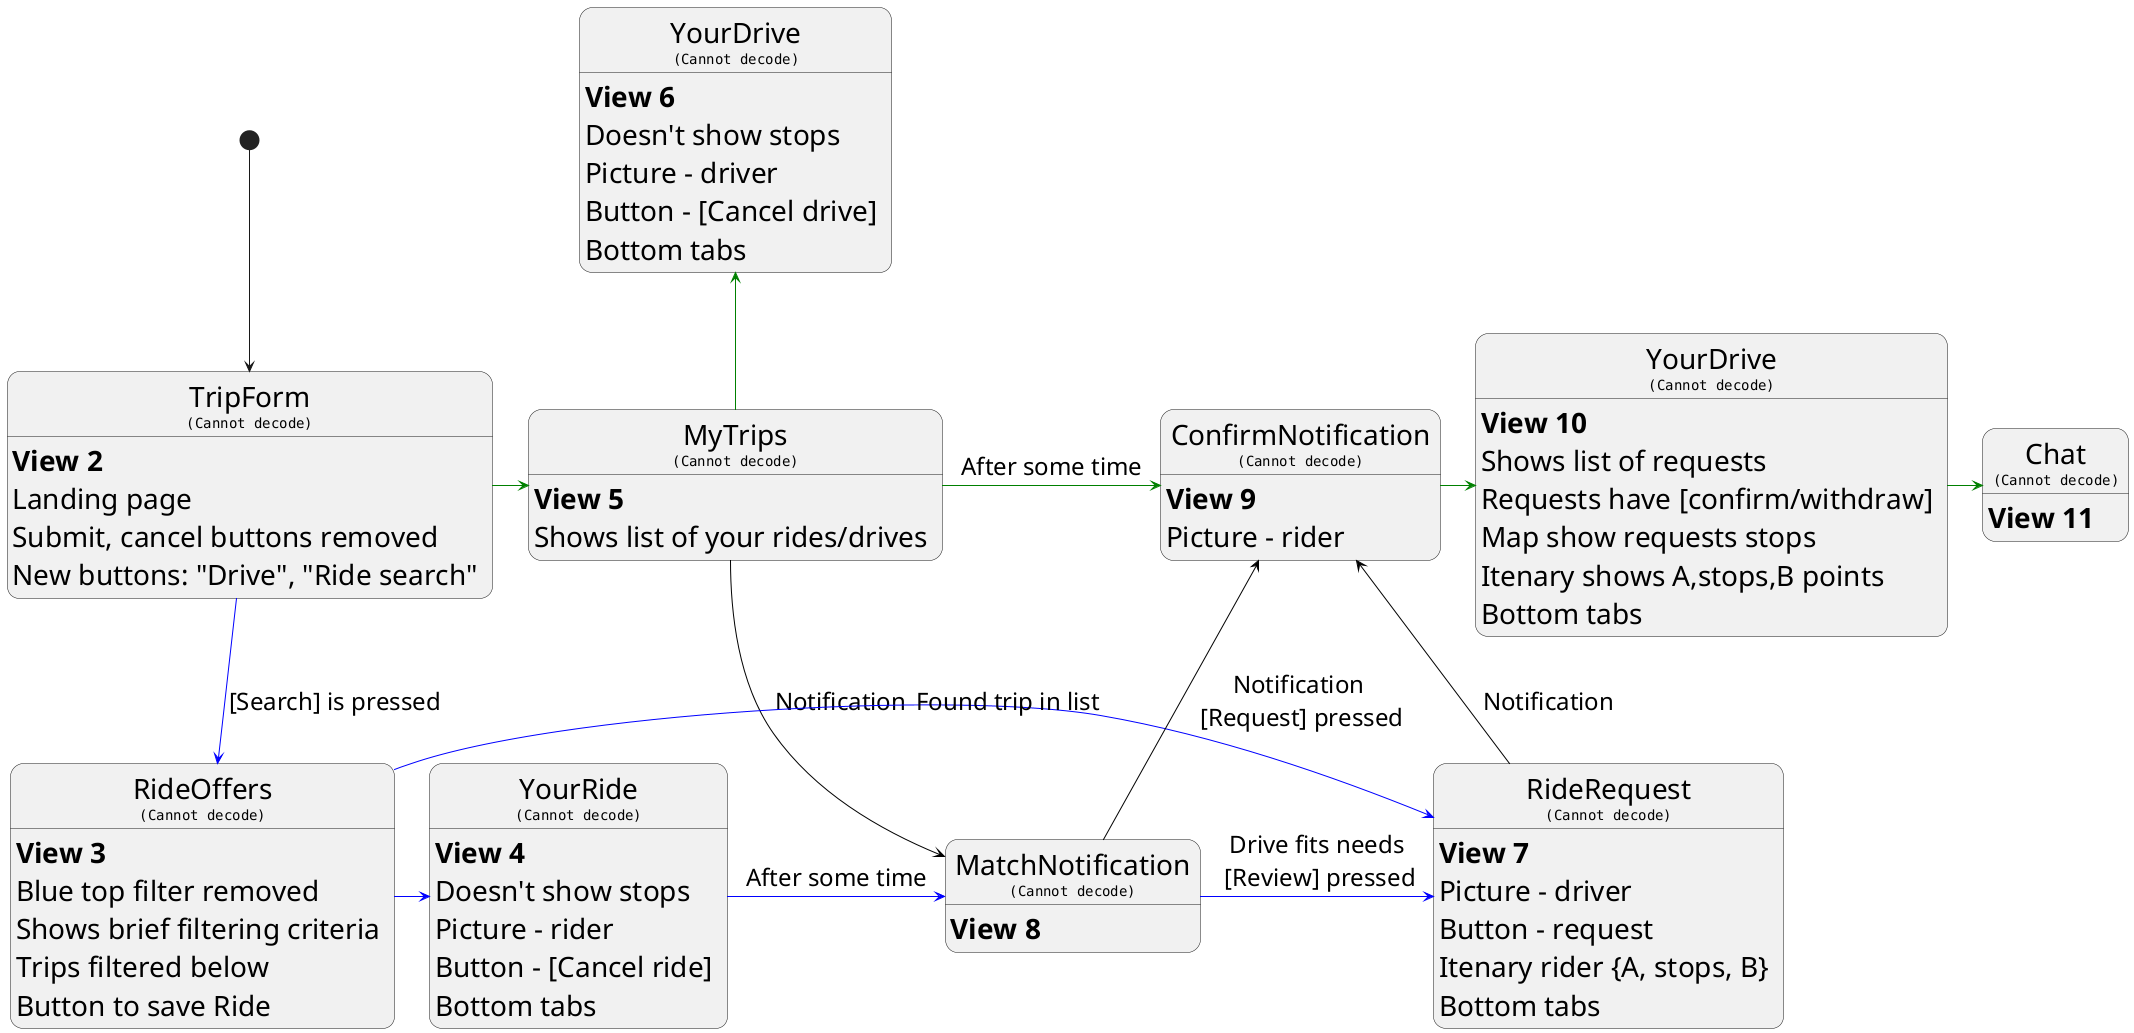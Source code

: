 @startuml

/'
 Rider - blue
 Driver - green
'/

skinparam state {
  FontSize 28
  AttributeFontSize 28
  ArrowFontSize 24
}

state "TripForm\n<img:TripForm.png>" as TripForm
TripForm: <b>View 2</b>
TripForm: Landing page
TripForm: Submit, cancel buttons removed
TripForm: New buttons: "Drive", "Ride search"

state "RideOffers\n<img:RideOffers.png>" as RideOffers
RideOffers: <b>View 3</b>
RideOffers: Blue top filter removed
RideOffers: Shows brief filtering criteria
RideOffers: Trips filtered below
RideOffers: Button to save Ride

state "YourRide\n<img:YourRide.png>" as YourRide
YourRide: <b>View 4</b>
YourRide: Doesn't show stops
YourRide: Picture - rider
YourRide: Button - [Cancel ride]
YourRide: Bottom tabs

state "MyTrips\n<img:Blank.png>" as MyTrips
MyTrips: <b>View 5</b>
MyTrips: Shows list of your rides/drives

state "YourDrive\n<img:YourDrive.png>" as YourDrive
YourDrive: <b>View 6</b>
YourDrive: Doesn't show stops
YourDrive: Picture - driver
YourDrive: Button - [Cancel drive]
YourDrive: Bottom tabs

state "RideRequest\n<img:RideRequest.png>" as RideRequest
RideRequest: <b>View 7</b>
RideRequest: Picture - driver
RideRequest: Button - request
RideRequest: Itenary rider {A, stops, B}
RideRequest: Bottom tabs

state "MatchNotification\n<img:MatchNotification.png>" as MatchNotification
MatchNotification: <b>View 8</b>

state "ConfirmNotification\n<img:ConfirmNotification.png>" as ConfirmNotification
ConfirmNotification: <b>View 9</b>
ConfirmNotification: Picture - rider

state "YourDrive\n<img:DriveConfirm.png>" as DriveConfirm
DriveConfirm: <b>View 10</b>
DriveConfirm: Shows list of requests
DriveConfirm: Requests have [confirm/withdraw]
DriveConfirm: Map show requests stops
DriveConfirm: Itenary shows A,stops,B points
DriveConfirm: Bottom tabs

state "Chat\n<img:Chat.png>" as Chat
Chat: <b>View 11</b>

[*] --> TripForm
TripForm -[#blue]-> RideOffers: [Search] is pressed
RideOffers -[#blue]> YourRide
YourRide -[#blue]> MatchNotification: After some time

TripForm -[#green]> MyTrips
MyTrips -[#green]up-> YourDrive
MyTrips -[#black]-> MatchNotification: Notification
MyTrips -[#green]> ConfirmNotification: After some time

RideOffers -[#blue]> RideRequest: Found trip in list
MatchNotification -[#blue]> RideRequest: Drive fits needs\n [Review] pressed
MatchNotification -[#black]up-> ConfirmNotification: Notification\n [Request] pressed

RideRequest -up[#black]-> ConfirmNotification: Notification
ConfirmNotification -[#green]> DriveConfirm
DriveConfirm -[#green]> Chat


@enduml
